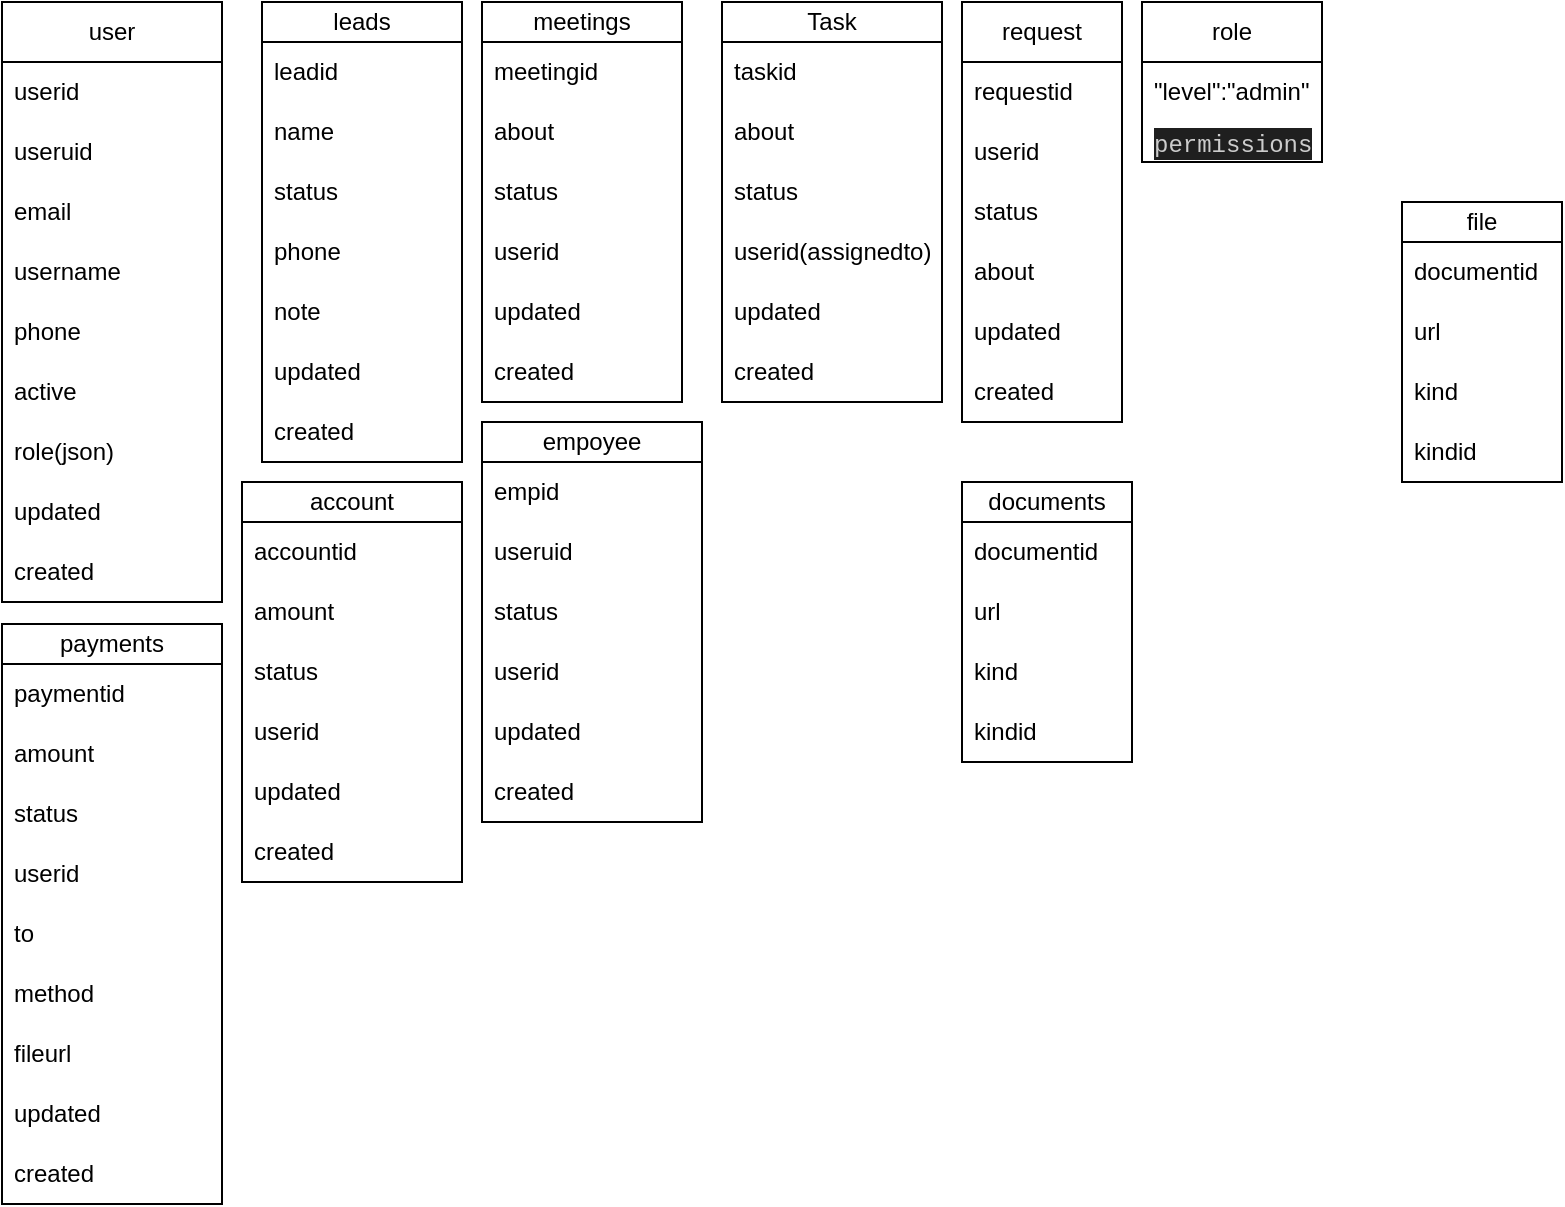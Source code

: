 <mxfile version="22.1.18" type="device">
  <diagram name="Page-1" id="ok1ueWbKCZK0H_02SurO">
    <mxGraphModel dx="912" dy="1768" grid="1" gridSize="10" guides="1" tooltips="1" connect="1" arrows="1" fold="1" page="1" pageScale="1" pageWidth="827" pageHeight="1169" math="0" shadow="0">
      <root>
        <mxCell id="0" />
        <mxCell id="1" parent="0" />
        <mxCell id="omQnDjZ8pvN8cMmzUUf2-1" value="role" style="swimlane;fontStyle=0;childLayout=stackLayout;horizontal=1;startSize=30;horizontalStack=0;resizeParent=1;resizeParentMax=0;resizeLast=0;collapsible=1;marginBottom=0;whiteSpace=wrap;html=1;" parent="1" vertex="1">
          <mxGeometry x="610" y="-1040" width="90" height="80" as="geometry" />
        </mxCell>
        <mxCell id="omQnDjZ8pvN8cMmzUUf2-2" value="&quot;level&quot;:&quot;admin&quot;" style="text;strokeColor=none;fillColor=none;align=left;verticalAlign=middle;spacingLeft=4;spacingRight=4;overflow=hidden;points=[[0,0.5],[1,0.5]];portConstraint=eastwest;rotatable=0;whiteSpace=wrap;html=1;" parent="omQnDjZ8pvN8cMmzUUf2-1" vertex="1">
          <mxGeometry y="30" width="90" height="30" as="geometry" />
        </mxCell>
        <mxCell id="omQnDjZ8pvN8cMmzUUf2-3" value="&lt;div style=&quot;color: rgb(204, 204, 204); background-color: rgb(31, 31, 31); font-family: Menlo, Monaco, &amp;quot;Courier New&amp;quot;, monospace; line-height: 18px;&quot;&gt;&lt;div style=&quot;line-height: 18px;&quot;&gt;permissions&lt;/div&gt;&lt;/div&gt;" style="text;strokeColor=none;fillColor=none;align=left;verticalAlign=middle;spacingLeft=4;spacingRight=4;overflow=hidden;points=[[0,0.5],[1,0.5]];portConstraint=eastwest;rotatable=0;whiteSpace=wrap;html=1;" parent="omQnDjZ8pvN8cMmzUUf2-1" vertex="1">
          <mxGeometry y="60" width="90" height="20" as="geometry" />
        </mxCell>
        <mxCell id="omQnDjZ8pvN8cMmzUUf2-5" value="user" style="swimlane;fontStyle=0;childLayout=stackLayout;horizontal=1;startSize=30;horizontalStack=0;resizeParent=1;resizeParentMax=0;resizeLast=0;collapsible=1;marginBottom=0;whiteSpace=wrap;html=1;" parent="1" vertex="1">
          <mxGeometry x="40" y="-1040" width="110" height="300" as="geometry" />
        </mxCell>
        <mxCell id="omQnDjZ8pvN8cMmzUUf2-6" value="userid" style="text;strokeColor=none;fillColor=none;align=left;verticalAlign=middle;spacingLeft=4;spacingRight=4;overflow=hidden;points=[[0,0.5],[1,0.5]];portConstraint=eastwest;rotatable=0;whiteSpace=wrap;html=1;" parent="omQnDjZ8pvN8cMmzUUf2-5" vertex="1">
          <mxGeometry y="30" width="110" height="30" as="geometry" />
        </mxCell>
        <mxCell id="omQnDjZ8pvN8cMmzUUf2-98" value="useruid" style="text;strokeColor=none;fillColor=none;align=left;verticalAlign=middle;spacingLeft=4;spacingRight=4;overflow=hidden;points=[[0,0.5],[1,0.5]];portConstraint=eastwest;rotatable=0;whiteSpace=wrap;html=1;" parent="omQnDjZ8pvN8cMmzUUf2-5" vertex="1">
          <mxGeometry y="60" width="110" height="30" as="geometry" />
        </mxCell>
        <mxCell id="omQnDjZ8pvN8cMmzUUf2-7" value="email" style="text;strokeColor=none;fillColor=none;align=left;verticalAlign=middle;spacingLeft=4;spacingRight=4;overflow=hidden;points=[[0,0.5],[1,0.5]];portConstraint=eastwest;rotatable=0;whiteSpace=wrap;html=1;" parent="omQnDjZ8pvN8cMmzUUf2-5" vertex="1">
          <mxGeometry y="90" width="110" height="30" as="geometry" />
        </mxCell>
        <mxCell id="omQnDjZ8pvN8cMmzUUf2-11" value="username" style="text;strokeColor=none;fillColor=none;align=left;verticalAlign=middle;spacingLeft=4;spacingRight=4;overflow=hidden;points=[[0,0.5],[1,0.5]];portConstraint=eastwest;rotatable=0;whiteSpace=wrap;html=1;" parent="omQnDjZ8pvN8cMmzUUf2-5" vertex="1">
          <mxGeometry y="120" width="110" height="30" as="geometry" />
        </mxCell>
        <mxCell id="omQnDjZ8pvN8cMmzUUf2-12" value="phone" style="text;strokeColor=none;fillColor=none;align=left;verticalAlign=middle;spacingLeft=4;spacingRight=4;overflow=hidden;points=[[0,0.5],[1,0.5]];portConstraint=eastwest;rotatable=0;whiteSpace=wrap;html=1;" parent="omQnDjZ8pvN8cMmzUUf2-5" vertex="1">
          <mxGeometry y="150" width="110" height="30" as="geometry" />
        </mxCell>
        <mxCell id="omQnDjZ8pvN8cMmzUUf2-13" value="active" style="text;strokeColor=none;fillColor=none;align=left;verticalAlign=middle;spacingLeft=4;spacingRight=4;overflow=hidden;points=[[0,0.5],[1,0.5]];portConstraint=eastwest;rotatable=0;whiteSpace=wrap;html=1;" parent="omQnDjZ8pvN8cMmzUUf2-5" vertex="1">
          <mxGeometry y="180" width="110" height="30" as="geometry" />
        </mxCell>
        <mxCell id="omQnDjZ8pvN8cMmzUUf2-14" value="role(json)" style="text;strokeColor=none;fillColor=none;align=left;verticalAlign=middle;spacingLeft=4;spacingRight=4;overflow=hidden;points=[[0,0.5],[1,0.5]];portConstraint=eastwest;rotatable=0;whiteSpace=wrap;html=1;" parent="omQnDjZ8pvN8cMmzUUf2-5" vertex="1">
          <mxGeometry y="210" width="110" height="30" as="geometry" />
        </mxCell>
        <mxCell id="omQnDjZ8pvN8cMmzUUf2-43" value="updated" style="text;strokeColor=none;fillColor=none;align=left;verticalAlign=middle;spacingLeft=4;spacingRight=4;overflow=hidden;points=[[0,0.5],[1,0.5]];portConstraint=eastwest;rotatable=0;whiteSpace=wrap;html=1;" parent="omQnDjZ8pvN8cMmzUUf2-5" vertex="1">
          <mxGeometry y="240" width="110" height="30" as="geometry" />
        </mxCell>
        <mxCell id="omQnDjZ8pvN8cMmzUUf2-15" value="created" style="text;strokeColor=none;fillColor=none;align=left;verticalAlign=middle;spacingLeft=4;spacingRight=4;overflow=hidden;points=[[0,0.5],[1,0.5]];portConstraint=eastwest;rotatable=0;whiteSpace=wrap;html=1;" parent="omQnDjZ8pvN8cMmzUUf2-5" vertex="1">
          <mxGeometry y="270" width="110" height="30" as="geometry" />
        </mxCell>
        <mxCell id="omQnDjZ8pvN8cMmzUUf2-18" value="leads" style="swimlane;fontStyle=0;childLayout=stackLayout;horizontal=1;startSize=20;horizontalStack=0;resizeParent=1;resizeParentMax=0;resizeLast=0;collapsible=1;marginBottom=0;whiteSpace=wrap;html=1;" parent="1" vertex="1">
          <mxGeometry x="170" y="-1040" width="100" height="230" as="geometry" />
        </mxCell>
        <mxCell id="omQnDjZ8pvN8cMmzUUf2-20" value="leadid" style="text;strokeColor=none;fillColor=none;align=left;verticalAlign=middle;spacingLeft=4;spacingRight=4;overflow=hidden;points=[[0,0.5],[1,0.5]];portConstraint=eastwest;rotatable=0;whiteSpace=wrap;html=1;" parent="omQnDjZ8pvN8cMmzUUf2-18" vertex="1">
          <mxGeometry y="20" width="100" height="30" as="geometry" />
        </mxCell>
        <mxCell id="omQnDjZ8pvN8cMmzUUf2-19" value="name" style="text;strokeColor=none;fillColor=none;align=left;verticalAlign=middle;spacingLeft=4;spacingRight=4;overflow=hidden;points=[[0,0.5],[1,0.5]];portConstraint=eastwest;rotatable=0;whiteSpace=wrap;html=1;" parent="omQnDjZ8pvN8cMmzUUf2-18" vertex="1">
          <mxGeometry y="50" width="100" height="30" as="geometry" />
        </mxCell>
        <mxCell id="omQnDjZ8pvN8cMmzUUf2-21" value="status" style="text;strokeColor=none;fillColor=none;align=left;verticalAlign=middle;spacingLeft=4;spacingRight=4;overflow=hidden;points=[[0,0.5],[1,0.5]];portConstraint=eastwest;rotatable=0;whiteSpace=wrap;html=1;" parent="omQnDjZ8pvN8cMmzUUf2-18" vertex="1">
          <mxGeometry y="80" width="100" height="30" as="geometry" />
        </mxCell>
        <mxCell id="omQnDjZ8pvN8cMmzUUf2-22" value="phone" style="text;strokeColor=none;fillColor=none;align=left;verticalAlign=middle;spacingLeft=4;spacingRight=4;overflow=hidden;points=[[0,0.5],[1,0.5]];portConstraint=eastwest;rotatable=0;whiteSpace=wrap;html=1;" parent="omQnDjZ8pvN8cMmzUUf2-18" vertex="1">
          <mxGeometry y="110" width="100" height="30" as="geometry" />
        </mxCell>
        <mxCell id="omQnDjZ8pvN8cMmzUUf2-35" value="note" style="text;strokeColor=none;fillColor=none;align=left;verticalAlign=middle;spacingLeft=4;spacingRight=4;overflow=hidden;points=[[0,0.5],[1,0.5]];portConstraint=eastwest;rotatable=0;whiteSpace=wrap;html=1;" parent="omQnDjZ8pvN8cMmzUUf2-18" vertex="1">
          <mxGeometry y="140" width="100" height="30" as="geometry" />
        </mxCell>
        <mxCell id="omQnDjZ8pvN8cMmzUUf2-24" value="updated" style="text;strokeColor=none;fillColor=none;align=left;verticalAlign=middle;spacingLeft=4;spacingRight=4;overflow=hidden;points=[[0,0.5],[1,0.5]];portConstraint=eastwest;rotatable=0;whiteSpace=wrap;html=1;" parent="omQnDjZ8pvN8cMmzUUf2-18" vertex="1">
          <mxGeometry y="170" width="100" height="30" as="geometry" />
        </mxCell>
        <mxCell id="omQnDjZ8pvN8cMmzUUf2-25" value="created" style="text;strokeColor=none;fillColor=none;align=left;verticalAlign=middle;spacingLeft=4;spacingRight=4;overflow=hidden;points=[[0,0.5],[1,0.5]];portConstraint=eastwest;rotatable=0;whiteSpace=wrap;html=1;" parent="omQnDjZ8pvN8cMmzUUf2-18" vertex="1">
          <mxGeometry y="200" width="100" height="30" as="geometry" />
        </mxCell>
        <mxCell id="omQnDjZ8pvN8cMmzUUf2-26" value="meetings" style="swimlane;fontStyle=0;childLayout=stackLayout;horizontal=1;startSize=20;horizontalStack=0;resizeParent=1;resizeParentMax=0;resizeLast=0;collapsible=1;marginBottom=0;whiteSpace=wrap;html=1;" parent="1" vertex="1">
          <mxGeometry x="280" y="-1040" width="100" height="200" as="geometry" />
        </mxCell>
        <mxCell id="omQnDjZ8pvN8cMmzUUf2-27" value="meetingid" style="text;strokeColor=none;fillColor=none;align=left;verticalAlign=middle;spacingLeft=4;spacingRight=4;overflow=hidden;points=[[0,0.5],[1,0.5]];portConstraint=eastwest;rotatable=0;whiteSpace=wrap;html=1;" parent="omQnDjZ8pvN8cMmzUUf2-26" vertex="1">
          <mxGeometry y="20" width="100" height="30" as="geometry" />
        </mxCell>
        <mxCell id="omQnDjZ8pvN8cMmzUUf2-28" value="about" style="text;strokeColor=none;fillColor=none;align=left;verticalAlign=middle;spacingLeft=4;spacingRight=4;overflow=hidden;points=[[0,0.5],[1,0.5]];portConstraint=eastwest;rotatable=0;whiteSpace=wrap;html=1;" parent="omQnDjZ8pvN8cMmzUUf2-26" vertex="1">
          <mxGeometry y="50" width="100" height="30" as="geometry" />
        </mxCell>
        <mxCell id="omQnDjZ8pvN8cMmzUUf2-29" value="status" style="text;strokeColor=none;fillColor=none;align=left;verticalAlign=middle;spacingLeft=4;spacingRight=4;overflow=hidden;points=[[0,0.5],[1,0.5]];portConstraint=eastwest;rotatable=0;whiteSpace=wrap;html=1;" parent="omQnDjZ8pvN8cMmzUUf2-26" vertex="1">
          <mxGeometry y="80" width="100" height="30" as="geometry" />
        </mxCell>
        <mxCell id="omQnDjZ8pvN8cMmzUUf2-30" value="userid" style="text;strokeColor=none;fillColor=none;align=left;verticalAlign=middle;spacingLeft=4;spacingRight=4;overflow=hidden;points=[[0,0.5],[1,0.5]];portConstraint=eastwest;rotatable=0;whiteSpace=wrap;html=1;" parent="omQnDjZ8pvN8cMmzUUf2-26" vertex="1">
          <mxGeometry y="110" width="100" height="30" as="geometry" />
        </mxCell>
        <mxCell id="omQnDjZ8pvN8cMmzUUf2-32" value="updated" style="text;strokeColor=none;fillColor=none;align=left;verticalAlign=middle;spacingLeft=4;spacingRight=4;overflow=hidden;points=[[0,0.5],[1,0.5]];portConstraint=eastwest;rotatable=0;whiteSpace=wrap;html=1;" parent="omQnDjZ8pvN8cMmzUUf2-26" vertex="1">
          <mxGeometry y="140" width="100" height="30" as="geometry" />
        </mxCell>
        <mxCell id="omQnDjZ8pvN8cMmzUUf2-33" value="created" style="text;strokeColor=none;fillColor=none;align=left;verticalAlign=middle;spacingLeft=4;spacingRight=4;overflow=hidden;points=[[0,0.5],[1,0.5]];portConstraint=eastwest;rotatable=0;whiteSpace=wrap;html=1;" parent="omQnDjZ8pvN8cMmzUUf2-26" vertex="1">
          <mxGeometry y="170" width="100" height="30" as="geometry" />
        </mxCell>
        <mxCell id="omQnDjZ8pvN8cMmzUUf2-36" value="Task" style="swimlane;fontStyle=0;childLayout=stackLayout;horizontal=1;startSize=20;horizontalStack=0;resizeParent=1;resizeParentMax=0;resizeLast=0;collapsible=1;marginBottom=0;whiteSpace=wrap;html=1;" parent="1" vertex="1">
          <mxGeometry x="400" y="-1040" width="110" height="200" as="geometry" />
        </mxCell>
        <mxCell id="omQnDjZ8pvN8cMmzUUf2-37" value="taskid" style="text;strokeColor=none;fillColor=none;align=left;verticalAlign=middle;spacingLeft=4;spacingRight=4;overflow=hidden;points=[[0,0.5],[1,0.5]];portConstraint=eastwest;rotatable=0;whiteSpace=wrap;html=1;" parent="omQnDjZ8pvN8cMmzUUf2-36" vertex="1">
          <mxGeometry y="20" width="110" height="30" as="geometry" />
        </mxCell>
        <mxCell id="omQnDjZ8pvN8cMmzUUf2-38" value="about" style="text;strokeColor=none;fillColor=none;align=left;verticalAlign=middle;spacingLeft=4;spacingRight=4;overflow=hidden;points=[[0,0.5],[1,0.5]];portConstraint=eastwest;rotatable=0;whiteSpace=wrap;html=1;" parent="omQnDjZ8pvN8cMmzUUf2-36" vertex="1">
          <mxGeometry y="50" width="110" height="30" as="geometry" />
        </mxCell>
        <mxCell id="omQnDjZ8pvN8cMmzUUf2-39" value="status" style="text;strokeColor=none;fillColor=none;align=left;verticalAlign=middle;spacingLeft=4;spacingRight=4;overflow=hidden;points=[[0,0.5],[1,0.5]];portConstraint=eastwest;rotatable=0;whiteSpace=wrap;html=1;" parent="omQnDjZ8pvN8cMmzUUf2-36" vertex="1">
          <mxGeometry y="80" width="110" height="30" as="geometry" />
        </mxCell>
        <mxCell id="omQnDjZ8pvN8cMmzUUf2-40" value="userid(assignedto)" style="text;strokeColor=none;fillColor=none;align=left;verticalAlign=middle;spacingLeft=4;spacingRight=4;overflow=hidden;points=[[0,0.5],[1,0.5]];portConstraint=eastwest;rotatable=0;whiteSpace=wrap;html=1;" parent="omQnDjZ8pvN8cMmzUUf2-36" vertex="1">
          <mxGeometry y="110" width="110" height="30" as="geometry" />
        </mxCell>
        <mxCell id="omQnDjZ8pvN8cMmzUUf2-41" value="updated" style="text;strokeColor=none;fillColor=none;align=left;verticalAlign=middle;spacingLeft=4;spacingRight=4;overflow=hidden;points=[[0,0.5],[1,0.5]];portConstraint=eastwest;rotatable=0;whiteSpace=wrap;html=1;" parent="omQnDjZ8pvN8cMmzUUf2-36" vertex="1">
          <mxGeometry y="140" width="110" height="30" as="geometry" />
        </mxCell>
        <mxCell id="omQnDjZ8pvN8cMmzUUf2-42" value="created" style="text;strokeColor=none;fillColor=none;align=left;verticalAlign=middle;spacingLeft=4;spacingRight=4;overflow=hidden;points=[[0,0.5],[1,0.5]];portConstraint=eastwest;rotatable=0;whiteSpace=wrap;html=1;" parent="omQnDjZ8pvN8cMmzUUf2-36" vertex="1">
          <mxGeometry y="170" width="110" height="30" as="geometry" />
        </mxCell>
        <mxCell id="omQnDjZ8pvN8cMmzUUf2-44" value="request" style="swimlane;fontStyle=0;childLayout=stackLayout;horizontal=1;startSize=30;horizontalStack=0;resizeParent=1;resizeParentMax=0;resizeLast=0;collapsible=1;marginBottom=0;whiteSpace=wrap;html=1;" parent="1" vertex="1">
          <mxGeometry x="520" y="-1040" width="80" height="210" as="geometry" />
        </mxCell>
        <mxCell id="omQnDjZ8pvN8cMmzUUf2-50" value="requestid" style="text;strokeColor=none;fillColor=none;align=left;verticalAlign=middle;spacingLeft=4;spacingRight=4;overflow=hidden;points=[[0,0.5],[1,0.5]];portConstraint=eastwest;rotatable=0;whiteSpace=wrap;html=1;" parent="omQnDjZ8pvN8cMmzUUf2-44" vertex="1">
          <mxGeometry y="30" width="80" height="30" as="geometry" />
        </mxCell>
        <mxCell id="omQnDjZ8pvN8cMmzUUf2-45" value="userid" style="text;strokeColor=none;fillColor=none;align=left;verticalAlign=middle;spacingLeft=4;spacingRight=4;overflow=hidden;points=[[0,0.5],[1,0.5]];portConstraint=eastwest;rotatable=0;whiteSpace=wrap;html=1;" parent="omQnDjZ8pvN8cMmzUUf2-44" vertex="1">
          <mxGeometry y="60" width="80" height="30" as="geometry" />
        </mxCell>
        <mxCell id="omQnDjZ8pvN8cMmzUUf2-46" value="status" style="text;strokeColor=none;fillColor=none;align=left;verticalAlign=middle;spacingLeft=4;spacingRight=4;overflow=hidden;points=[[0,0.5],[1,0.5]];portConstraint=eastwest;rotatable=0;whiteSpace=wrap;html=1;" parent="omQnDjZ8pvN8cMmzUUf2-44" vertex="1">
          <mxGeometry y="90" width="80" height="30" as="geometry" />
        </mxCell>
        <mxCell id="omQnDjZ8pvN8cMmzUUf2-47" value="about" style="text;strokeColor=none;fillColor=none;align=left;verticalAlign=middle;spacingLeft=4;spacingRight=4;overflow=hidden;points=[[0,0.5],[1,0.5]];portConstraint=eastwest;rotatable=0;whiteSpace=wrap;html=1;" parent="omQnDjZ8pvN8cMmzUUf2-44" vertex="1">
          <mxGeometry y="120" width="80" height="30" as="geometry" />
        </mxCell>
        <mxCell id="omQnDjZ8pvN8cMmzUUf2-48" value="updated" style="text;strokeColor=none;fillColor=none;align=left;verticalAlign=middle;spacingLeft=4;spacingRight=4;overflow=hidden;points=[[0,0.5],[1,0.5]];portConstraint=eastwest;rotatable=0;whiteSpace=wrap;html=1;" parent="omQnDjZ8pvN8cMmzUUf2-44" vertex="1">
          <mxGeometry y="150" width="80" height="30" as="geometry" />
        </mxCell>
        <mxCell id="omQnDjZ8pvN8cMmzUUf2-49" value="created" style="text;strokeColor=none;fillColor=none;align=left;verticalAlign=middle;spacingLeft=4;spacingRight=4;overflow=hidden;points=[[0,0.5],[1,0.5]];portConstraint=eastwest;rotatable=0;whiteSpace=wrap;html=1;" parent="omQnDjZ8pvN8cMmzUUf2-44" vertex="1">
          <mxGeometry y="180" width="80" height="30" as="geometry" />
        </mxCell>
        <mxCell id="omQnDjZ8pvN8cMmzUUf2-51" value="payments" style="swimlane;fontStyle=0;childLayout=stackLayout;horizontal=1;startSize=20;horizontalStack=0;resizeParent=1;resizeParentMax=0;resizeLast=0;collapsible=1;marginBottom=0;whiteSpace=wrap;html=1;" parent="1" vertex="1">
          <mxGeometry x="40" y="-729" width="110" height="290" as="geometry" />
        </mxCell>
        <mxCell id="omQnDjZ8pvN8cMmzUUf2-52" value="paymentid" style="text;strokeColor=none;fillColor=none;align=left;verticalAlign=middle;spacingLeft=4;spacingRight=4;overflow=hidden;points=[[0,0.5],[1,0.5]];portConstraint=eastwest;rotatable=0;whiteSpace=wrap;html=1;" parent="omQnDjZ8pvN8cMmzUUf2-51" vertex="1">
          <mxGeometry y="20" width="110" height="30" as="geometry" />
        </mxCell>
        <mxCell id="omQnDjZ8pvN8cMmzUUf2-53" value="amount" style="text;strokeColor=none;fillColor=none;align=left;verticalAlign=middle;spacingLeft=4;spacingRight=4;overflow=hidden;points=[[0,0.5],[1,0.5]];portConstraint=eastwest;rotatable=0;whiteSpace=wrap;html=1;" parent="omQnDjZ8pvN8cMmzUUf2-51" vertex="1">
          <mxGeometry y="50" width="110" height="30" as="geometry" />
        </mxCell>
        <mxCell id="omQnDjZ8pvN8cMmzUUf2-55" value="status" style="text;strokeColor=none;fillColor=none;align=left;verticalAlign=middle;spacingLeft=4;spacingRight=4;overflow=hidden;points=[[0,0.5],[1,0.5]];portConstraint=eastwest;rotatable=0;whiteSpace=wrap;html=1;" parent="omQnDjZ8pvN8cMmzUUf2-51" vertex="1">
          <mxGeometry y="80" width="110" height="30" as="geometry" />
        </mxCell>
        <mxCell id="omQnDjZ8pvN8cMmzUUf2-56" value="userid" style="text;strokeColor=none;fillColor=none;align=left;verticalAlign=middle;spacingLeft=4;spacingRight=4;overflow=hidden;points=[[0,0.5],[1,0.5]];portConstraint=eastwest;rotatable=0;whiteSpace=wrap;html=1;" parent="omQnDjZ8pvN8cMmzUUf2-51" vertex="1">
          <mxGeometry y="110" width="110" height="30" as="geometry" />
        </mxCell>
        <mxCell id="omQnDjZ8pvN8cMmzUUf2-73" value="to&lt;br&gt;" style="text;strokeColor=none;fillColor=none;align=left;verticalAlign=middle;spacingLeft=4;spacingRight=4;overflow=hidden;points=[[0,0.5],[1,0.5]];portConstraint=eastwest;rotatable=0;whiteSpace=wrap;html=1;" parent="omQnDjZ8pvN8cMmzUUf2-51" vertex="1">
          <mxGeometry y="140" width="110" height="30" as="geometry" />
        </mxCell>
        <mxCell id="omQnDjZ8pvN8cMmzUUf2-63" value="method" style="text;strokeColor=none;fillColor=none;align=left;verticalAlign=middle;spacingLeft=4;spacingRight=4;overflow=hidden;points=[[0,0.5],[1,0.5]];portConstraint=eastwest;rotatable=0;whiteSpace=wrap;html=1;" parent="omQnDjZ8pvN8cMmzUUf2-51" vertex="1">
          <mxGeometry y="170" width="110" height="30" as="geometry" />
        </mxCell>
        <mxCell id="omQnDjZ8pvN8cMmzUUf2-72" value="fileurl" style="text;strokeColor=none;fillColor=none;align=left;verticalAlign=middle;spacingLeft=4;spacingRight=4;overflow=hidden;points=[[0,0.5],[1,0.5]];portConstraint=eastwest;rotatable=0;whiteSpace=wrap;html=1;" parent="omQnDjZ8pvN8cMmzUUf2-51" vertex="1">
          <mxGeometry y="200" width="110" height="30" as="geometry" />
        </mxCell>
        <mxCell id="omQnDjZ8pvN8cMmzUUf2-59" value="updated" style="text;strokeColor=none;fillColor=none;align=left;verticalAlign=middle;spacingLeft=4;spacingRight=4;overflow=hidden;points=[[0,0.5],[1,0.5]];portConstraint=eastwest;rotatable=0;whiteSpace=wrap;html=1;" parent="omQnDjZ8pvN8cMmzUUf2-51" vertex="1">
          <mxGeometry y="230" width="110" height="30" as="geometry" />
        </mxCell>
        <mxCell id="omQnDjZ8pvN8cMmzUUf2-60" value="created" style="text;strokeColor=none;fillColor=none;align=left;verticalAlign=middle;spacingLeft=4;spacingRight=4;overflow=hidden;points=[[0,0.5],[1,0.5]];portConstraint=eastwest;rotatable=0;whiteSpace=wrap;html=1;" parent="omQnDjZ8pvN8cMmzUUf2-51" vertex="1">
          <mxGeometry y="260" width="110" height="30" as="geometry" />
        </mxCell>
        <mxCell id="omQnDjZ8pvN8cMmzUUf2-64" value="account" style="swimlane;fontStyle=0;childLayout=stackLayout;horizontal=1;startSize=20;horizontalStack=0;resizeParent=1;resizeParentMax=0;resizeLast=0;collapsible=1;marginBottom=0;whiteSpace=wrap;html=1;" parent="1" vertex="1">
          <mxGeometry x="160" y="-800" width="110" height="200" as="geometry" />
        </mxCell>
        <mxCell id="omQnDjZ8pvN8cMmzUUf2-65" value="accountid" style="text;strokeColor=none;fillColor=none;align=left;verticalAlign=middle;spacingLeft=4;spacingRight=4;overflow=hidden;points=[[0,0.5],[1,0.5]];portConstraint=eastwest;rotatable=0;whiteSpace=wrap;html=1;" parent="omQnDjZ8pvN8cMmzUUf2-64" vertex="1">
          <mxGeometry y="20" width="110" height="30" as="geometry" />
        </mxCell>
        <mxCell id="omQnDjZ8pvN8cMmzUUf2-74" value="amount" style="text;strokeColor=none;fillColor=none;align=left;verticalAlign=middle;spacingLeft=4;spacingRight=4;overflow=hidden;points=[[0,0.5],[1,0.5]];portConstraint=eastwest;rotatable=0;whiteSpace=wrap;html=1;" parent="omQnDjZ8pvN8cMmzUUf2-64" vertex="1">
          <mxGeometry y="50" width="110" height="30" as="geometry" />
        </mxCell>
        <mxCell id="omQnDjZ8pvN8cMmzUUf2-67" value="status" style="text;strokeColor=none;fillColor=none;align=left;verticalAlign=middle;spacingLeft=4;spacingRight=4;overflow=hidden;points=[[0,0.5],[1,0.5]];portConstraint=eastwest;rotatable=0;whiteSpace=wrap;html=1;" parent="omQnDjZ8pvN8cMmzUUf2-64" vertex="1">
          <mxGeometry y="80" width="110" height="30" as="geometry" />
        </mxCell>
        <mxCell id="omQnDjZ8pvN8cMmzUUf2-68" value="userid" style="text;strokeColor=none;fillColor=none;align=left;verticalAlign=middle;spacingLeft=4;spacingRight=4;overflow=hidden;points=[[0,0.5],[1,0.5]];portConstraint=eastwest;rotatable=0;whiteSpace=wrap;html=1;" parent="omQnDjZ8pvN8cMmzUUf2-64" vertex="1">
          <mxGeometry y="110" width="110" height="30" as="geometry" />
        </mxCell>
        <mxCell id="omQnDjZ8pvN8cMmzUUf2-70" value="updated" style="text;strokeColor=none;fillColor=none;align=left;verticalAlign=middle;spacingLeft=4;spacingRight=4;overflow=hidden;points=[[0,0.5],[1,0.5]];portConstraint=eastwest;rotatable=0;whiteSpace=wrap;html=1;" parent="omQnDjZ8pvN8cMmzUUf2-64" vertex="1">
          <mxGeometry y="140" width="110" height="30" as="geometry" />
        </mxCell>
        <mxCell id="omQnDjZ8pvN8cMmzUUf2-71" value="created" style="text;strokeColor=none;fillColor=none;align=left;verticalAlign=middle;spacingLeft=4;spacingRight=4;overflow=hidden;points=[[0,0.5],[1,0.5]];portConstraint=eastwest;rotatable=0;whiteSpace=wrap;html=1;" parent="omQnDjZ8pvN8cMmzUUf2-64" vertex="1">
          <mxGeometry y="170" width="110" height="30" as="geometry" />
        </mxCell>
        <mxCell id="omQnDjZ8pvN8cMmzUUf2-75" value="documents" style="swimlane;fontStyle=0;childLayout=stackLayout;horizontal=1;startSize=20;horizontalStack=0;resizeParent=1;resizeParentMax=0;resizeLast=0;collapsible=1;marginBottom=0;whiteSpace=wrap;html=1;" parent="1" vertex="1">
          <mxGeometry x="520" y="-800" width="85" height="140" as="geometry" />
        </mxCell>
        <mxCell id="omQnDjZ8pvN8cMmzUUf2-76" value="documentid" style="text;strokeColor=none;fillColor=none;align=left;verticalAlign=middle;spacingLeft=4;spacingRight=4;overflow=hidden;points=[[0,0.5],[1,0.5]];portConstraint=eastwest;rotatable=0;whiteSpace=wrap;html=1;" parent="omQnDjZ8pvN8cMmzUUf2-75" vertex="1">
          <mxGeometry y="20" width="85" height="30" as="geometry" />
        </mxCell>
        <mxCell id="omQnDjZ8pvN8cMmzUUf2-77" value="url" style="text;strokeColor=none;fillColor=none;align=left;verticalAlign=middle;spacingLeft=4;spacingRight=4;overflow=hidden;points=[[0,0.5],[1,0.5]];portConstraint=eastwest;rotatable=0;whiteSpace=wrap;html=1;" parent="omQnDjZ8pvN8cMmzUUf2-75" vertex="1">
          <mxGeometry y="50" width="85" height="30" as="geometry" />
        </mxCell>
        <mxCell id="omQnDjZ8pvN8cMmzUUf2-83" value="kind" style="text;strokeColor=none;fillColor=none;align=left;verticalAlign=middle;spacingLeft=4;spacingRight=4;overflow=hidden;points=[[0,0.5],[1,0.5]];portConstraint=eastwest;rotatable=0;whiteSpace=wrap;html=1;" parent="omQnDjZ8pvN8cMmzUUf2-75" vertex="1">
          <mxGeometry y="80" width="85" height="30" as="geometry" />
        </mxCell>
        <mxCell id="omQnDjZ8pvN8cMmzUUf2-84" value="kindid" style="text;strokeColor=none;fillColor=none;align=left;verticalAlign=middle;spacingLeft=4;spacingRight=4;overflow=hidden;points=[[0,0.5],[1,0.5]];portConstraint=eastwest;rotatable=0;whiteSpace=wrap;html=1;" parent="omQnDjZ8pvN8cMmzUUf2-75" vertex="1">
          <mxGeometry y="110" width="85" height="30" as="geometry" />
        </mxCell>
        <mxCell id="omQnDjZ8pvN8cMmzUUf2-85" value="file" style="swimlane;fontStyle=0;childLayout=stackLayout;horizontal=1;startSize=20;horizontalStack=0;resizeParent=1;resizeParentMax=0;resizeLast=0;collapsible=1;marginBottom=0;whiteSpace=wrap;html=1;" parent="1" vertex="1">
          <mxGeometry x="740" y="-940" width="80" height="140" as="geometry" />
        </mxCell>
        <mxCell id="omQnDjZ8pvN8cMmzUUf2-86" value="documentid" style="text;strokeColor=none;fillColor=none;align=left;verticalAlign=middle;spacingLeft=4;spacingRight=4;overflow=hidden;points=[[0,0.5],[1,0.5]];portConstraint=eastwest;rotatable=0;whiteSpace=wrap;html=1;" parent="omQnDjZ8pvN8cMmzUUf2-85" vertex="1">
          <mxGeometry y="20" width="80" height="30" as="geometry" />
        </mxCell>
        <mxCell id="omQnDjZ8pvN8cMmzUUf2-87" value="url" style="text;strokeColor=none;fillColor=none;align=left;verticalAlign=middle;spacingLeft=4;spacingRight=4;overflow=hidden;points=[[0,0.5],[1,0.5]];portConstraint=eastwest;rotatable=0;whiteSpace=wrap;html=1;" parent="omQnDjZ8pvN8cMmzUUf2-85" vertex="1">
          <mxGeometry y="50" width="80" height="30" as="geometry" />
        </mxCell>
        <mxCell id="omQnDjZ8pvN8cMmzUUf2-88" value="kind" style="text;strokeColor=none;fillColor=none;align=left;verticalAlign=middle;spacingLeft=4;spacingRight=4;overflow=hidden;points=[[0,0.5],[1,0.5]];portConstraint=eastwest;rotatable=0;whiteSpace=wrap;html=1;" parent="omQnDjZ8pvN8cMmzUUf2-85" vertex="1">
          <mxGeometry y="80" width="80" height="30" as="geometry" />
        </mxCell>
        <mxCell id="omQnDjZ8pvN8cMmzUUf2-89" value="kindid" style="text;strokeColor=none;fillColor=none;align=left;verticalAlign=middle;spacingLeft=4;spacingRight=4;overflow=hidden;points=[[0,0.5],[1,0.5]];portConstraint=eastwest;rotatable=0;whiteSpace=wrap;html=1;" parent="omQnDjZ8pvN8cMmzUUf2-85" vertex="1">
          <mxGeometry y="110" width="80" height="30" as="geometry" />
        </mxCell>
        <mxCell id="omQnDjZ8pvN8cMmzUUf2-91" value="empoyee" style="swimlane;fontStyle=0;childLayout=stackLayout;horizontal=1;startSize=20;horizontalStack=0;resizeParent=1;resizeParentMax=0;resizeLast=0;collapsible=1;marginBottom=0;whiteSpace=wrap;html=1;" parent="1" vertex="1">
          <mxGeometry x="280" y="-830" width="110" height="200" as="geometry" />
        </mxCell>
        <mxCell id="omQnDjZ8pvN8cMmzUUf2-92" value="empid" style="text;strokeColor=none;fillColor=none;align=left;verticalAlign=middle;spacingLeft=4;spacingRight=4;overflow=hidden;points=[[0,0.5],[1,0.5]];portConstraint=eastwest;rotatable=0;whiteSpace=wrap;html=1;" parent="omQnDjZ8pvN8cMmzUUf2-91" vertex="1">
          <mxGeometry y="20" width="110" height="30" as="geometry" />
        </mxCell>
        <mxCell id="omQnDjZ8pvN8cMmzUUf2-93" value="useruid" style="text;strokeColor=none;fillColor=none;align=left;verticalAlign=middle;spacingLeft=4;spacingRight=4;overflow=hidden;points=[[0,0.5],[1,0.5]];portConstraint=eastwest;rotatable=0;whiteSpace=wrap;html=1;" parent="omQnDjZ8pvN8cMmzUUf2-91" vertex="1">
          <mxGeometry y="50" width="110" height="30" as="geometry" />
        </mxCell>
        <mxCell id="omQnDjZ8pvN8cMmzUUf2-94" value="status" style="text;strokeColor=none;fillColor=none;align=left;verticalAlign=middle;spacingLeft=4;spacingRight=4;overflow=hidden;points=[[0,0.5],[1,0.5]];portConstraint=eastwest;rotatable=0;whiteSpace=wrap;html=1;" parent="omQnDjZ8pvN8cMmzUUf2-91" vertex="1">
          <mxGeometry y="80" width="110" height="30" as="geometry" />
        </mxCell>
        <mxCell id="omQnDjZ8pvN8cMmzUUf2-95" value="userid" style="text;strokeColor=none;fillColor=none;align=left;verticalAlign=middle;spacingLeft=4;spacingRight=4;overflow=hidden;points=[[0,0.5],[1,0.5]];portConstraint=eastwest;rotatable=0;whiteSpace=wrap;html=1;" parent="omQnDjZ8pvN8cMmzUUf2-91" vertex="1">
          <mxGeometry y="110" width="110" height="30" as="geometry" />
        </mxCell>
        <mxCell id="omQnDjZ8pvN8cMmzUUf2-96" value="updated" style="text;strokeColor=none;fillColor=none;align=left;verticalAlign=middle;spacingLeft=4;spacingRight=4;overflow=hidden;points=[[0,0.5],[1,0.5]];portConstraint=eastwest;rotatable=0;whiteSpace=wrap;html=1;" parent="omQnDjZ8pvN8cMmzUUf2-91" vertex="1">
          <mxGeometry y="140" width="110" height="30" as="geometry" />
        </mxCell>
        <mxCell id="omQnDjZ8pvN8cMmzUUf2-97" value="created" style="text;strokeColor=none;fillColor=none;align=left;verticalAlign=middle;spacingLeft=4;spacingRight=4;overflow=hidden;points=[[0,0.5],[1,0.5]];portConstraint=eastwest;rotatable=0;whiteSpace=wrap;html=1;" parent="omQnDjZ8pvN8cMmzUUf2-91" vertex="1">
          <mxGeometry y="170" width="110" height="30" as="geometry" />
        </mxCell>
      </root>
    </mxGraphModel>
  </diagram>
</mxfile>
